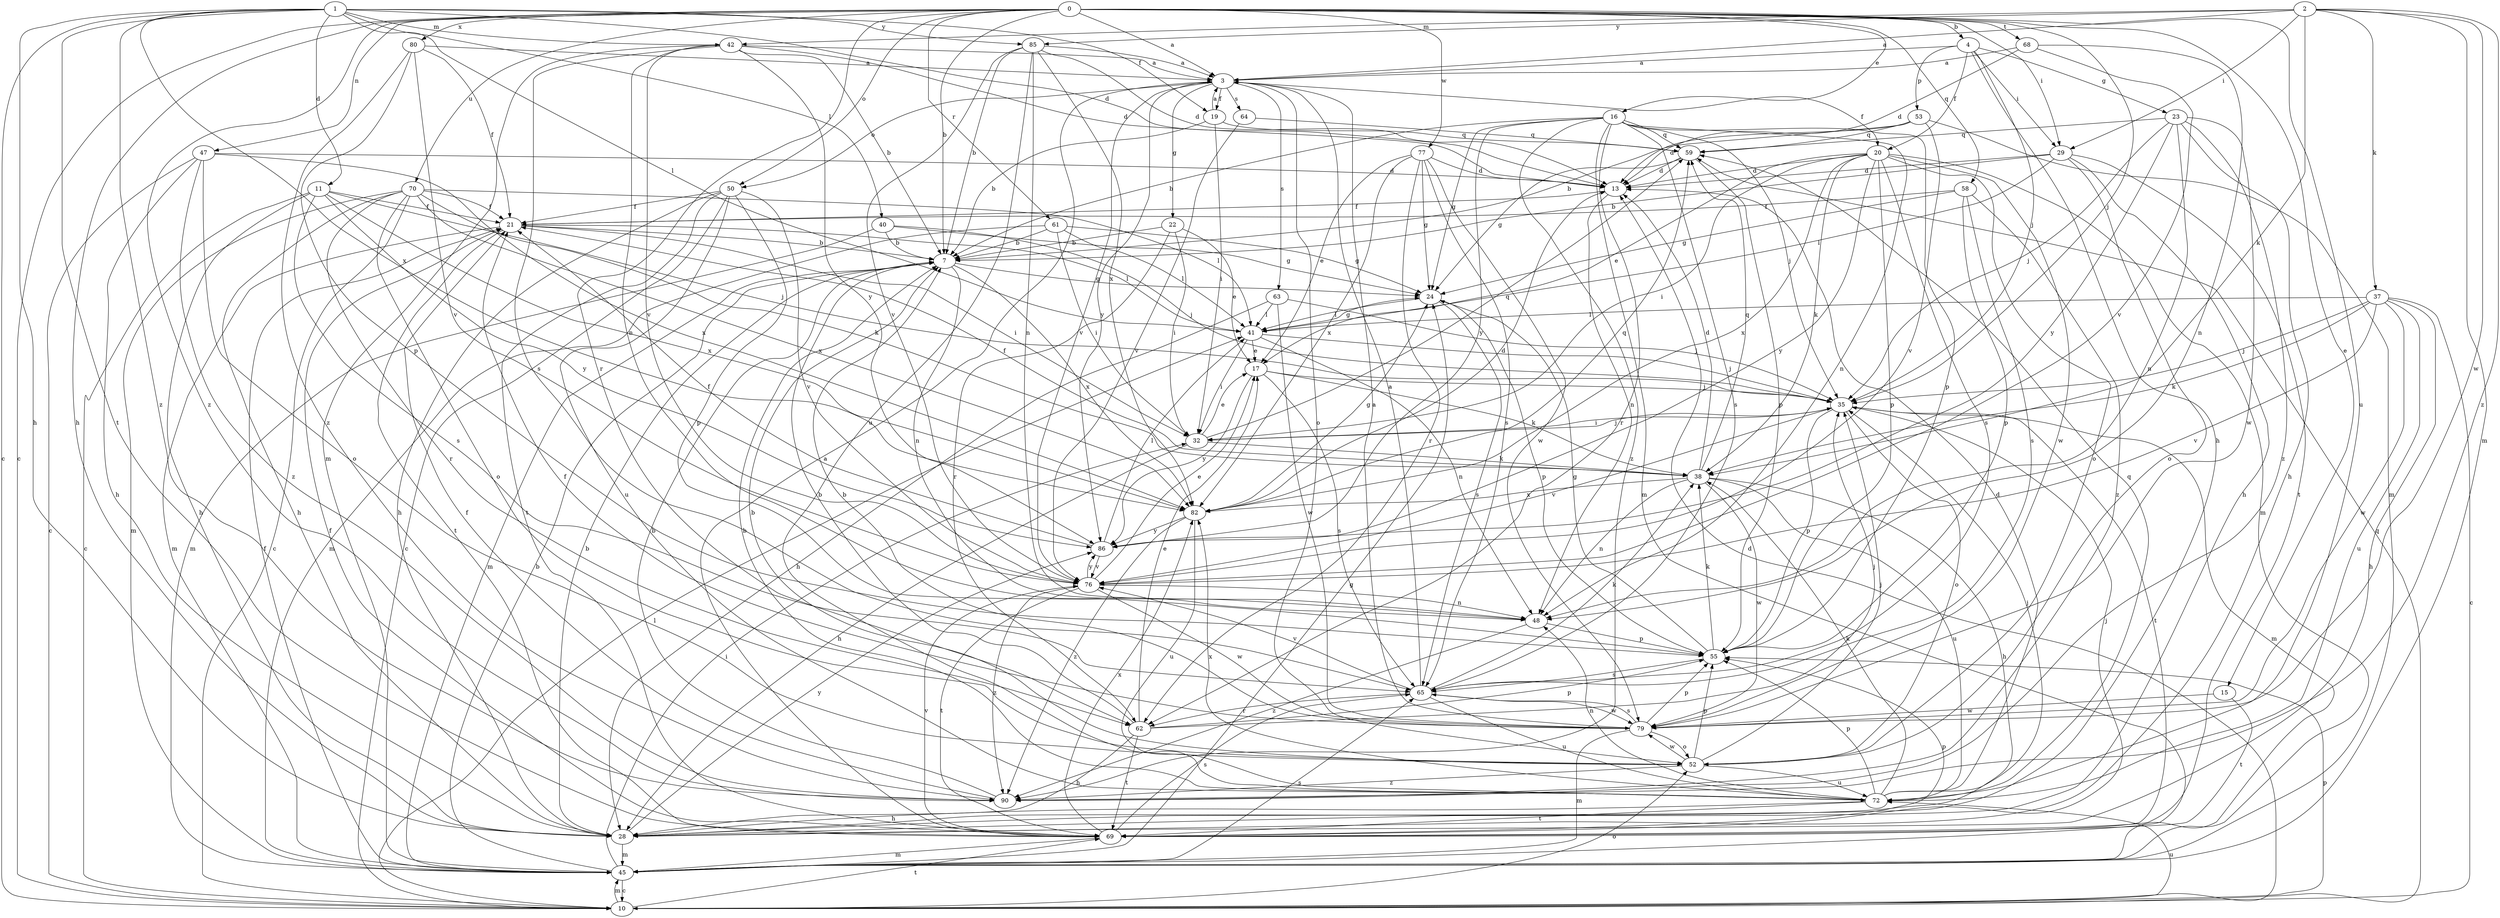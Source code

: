 strict digraph  {
0;
1;
2;
3;
4;
7;
10;
11;
13;
15;
16;
17;
19;
20;
21;
22;
23;
24;
28;
29;
32;
35;
37;
38;
40;
41;
42;
45;
47;
48;
50;
52;
53;
55;
58;
59;
61;
62;
63;
64;
65;
68;
69;
70;
72;
76;
77;
79;
80;
82;
85;
86;
90;
0 -> 3  [label=a];
0 -> 4  [label=b];
0 -> 7  [label=b];
0 -> 10  [label=c];
0 -> 15  [label=e];
0 -> 16  [label=e];
0 -> 28  [label=h];
0 -> 29  [label=i];
0 -> 35  [label=j];
0 -> 47  [label=n];
0 -> 50  [label=o];
0 -> 58  [label=q];
0 -> 61  [label=r];
0 -> 62  [label=r];
0 -> 68  [label=t];
0 -> 70  [label=u];
0 -> 72  [label=u];
0 -> 77  [label=w];
0 -> 80  [label=x];
0 -> 90  [label=z];
1 -> 10  [label=c];
1 -> 11  [label=d];
1 -> 13  [label=d];
1 -> 19  [label=f];
1 -> 28  [label=h];
1 -> 40  [label=l];
1 -> 41  [label=l];
1 -> 42  [label=m];
1 -> 69  [label=t];
1 -> 82  [label=x];
1 -> 85  [label=y];
1 -> 90  [label=z];
2 -> 3  [label=a];
2 -> 29  [label=i];
2 -> 37  [label=k];
2 -> 38  [label=k];
2 -> 42  [label=m];
2 -> 45  [label=m];
2 -> 79  [label=w];
2 -> 85  [label=y];
2 -> 90  [label=z];
3 -> 19  [label=f];
3 -> 20  [label=f];
3 -> 22  [label=g];
3 -> 50  [label=o];
3 -> 52  [label=o];
3 -> 63  [label=s];
3 -> 64  [label=s];
3 -> 76  [label=v];
3 -> 86  [label=y];
4 -> 3  [label=a];
4 -> 20  [label=f];
4 -> 23  [label=g];
4 -> 28  [label=h];
4 -> 29  [label=i];
4 -> 35  [label=j];
4 -> 53  [label=p];
7 -> 24  [label=g];
7 -> 45  [label=m];
7 -> 48  [label=n];
7 -> 82  [label=x];
10 -> 13  [label=d];
10 -> 41  [label=l];
10 -> 45  [label=m];
10 -> 52  [label=o];
10 -> 55  [label=p];
10 -> 59  [label=q];
10 -> 69  [label=t];
10 -> 72  [label=u];
11 -> 10  [label=c];
11 -> 21  [label=f];
11 -> 28  [label=h];
11 -> 35  [label=j];
11 -> 65  [label=s];
11 -> 82  [label=x];
11 -> 86  [label=y];
13 -> 21  [label=f];
13 -> 48  [label=n];
15 -> 69  [label=t];
15 -> 79  [label=w];
16 -> 7  [label=b];
16 -> 24  [label=g];
16 -> 35  [label=j];
16 -> 45  [label=m];
16 -> 48  [label=n];
16 -> 55  [label=p];
16 -> 59  [label=q];
16 -> 62  [label=r];
16 -> 65  [label=s];
16 -> 86  [label=y];
16 -> 90  [label=z];
17 -> 35  [label=j];
17 -> 38  [label=k];
17 -> 65  [label=s];
17 -> 86  [label=y];
19 -> 3  [label=a];
19 -> 7  [label=b];
19 -> 32  [label=i];
19 -> 59  [label=q];
20 -> 13  [label=d];
20 -> 17  [label=e];
20 -> 32  [label=i];
20 -> 38  [label=k];
20 -> 45  [label=m];
20 -> 52  [label=o];
20 -> 55  [label=p];
20 -> 65  [label=s];
20 -> 79  [label=w];
20 -> 82  [label=x];
20 -> 86  [label=y];
21 -> 7  [label=b];
21 -> 32  [label=i];
21 -> 41  [label=l];
21 -> 45  [label=m];
21 -> 69  [label=t];
22 -> 7  [label=b];
22 -> 17  [label=e];
22 -> 32  [label=i];
22 -> 62  [label=r];
23 -> 28  [label=h];
23 -> 35  [label=j];
23 -> 48  [label=n];
23 -> 59  [label=q];
23 -> 79  [label=w];
23 -> 86  [label=y];
23 -> 90  [label=z];
24 -> 41  [label=l];
24 -> 55  [label=p];
24 -> 65  [label=s];
28 -> 7  [label=b];
28 -> 45  [label=m];
28 -> 86  [label=y];
29 -> 7  [label=b];
29 -> 13  [label=d];
29 -> 28  [label=h];
29 -> 41  [label=l];
29 -> 52  [label=o];
29 -> 69  [label=t];
32 -> 17  [label=e];
32 -> 28  [label=h];
32 -> 35  [label=j];
32 -> 38  [label=k];
32 -> 59  [label=q];
35 -> 32  [label=i];
35 -> 45  [label=m];
35 -> 52  [label=o];
35 -> 55  [label=p];
35 -> 69  [label=t];
35 -> 76  [label=v];
37 -> 10  [label=c];
37 -> 28  [label=h];
37 -> 35  [label=j];
37 -> 38  [label=k];
37 -> 41  [label=l];
37 -> 72  [label=u];
37 -> 76  [label=v];
37 -> 79  [label=w];
38 -> 13  [label=d];
38 -> 21  [label=f];
38 -> 28  [label=h];
38 -> 48  [label=n];
38 -> 59  [label=q];
38 -> 72  [label=u];
38 -> 79  [label=w];
38 -> 82  [label=x];
40 -> 7  [label=b];
40 -> 24  [label=g];
40 -> 35  [label=j];
40 -> 45  [label=m];
41 -> 17  [label=e];
41 -> 24  [label=g];
41 -> 32  [label=i];
41 -> 35  [label=j];
41 -> 48  [label=n];
42 -> 3  [label=a];
42 -> 7  [label=b];
42 -> 13  [label=d];
42 -> 45  [label=m];
42 -> 48  [label=n];
42 -> 65  [label=s];
42 -> 76  [label=v];
42 -> 86  [label=y];
45 -> 7  [label=b];
45 -> 10  [label=c];
45 -> 21  [label=f];
45 -> 24  [label=g];
45 -> 32  [label=i];
45 -> 65  [label=s];
47 -> 10  [label=c];
47 -> 13  [label=d];
47 -> 28  [label=h];
47 -> 52  [label=o];
47 -> 82  [label=x];
47 -> 90  [label=z];
48 -> 55  [label=p];
48 -> 90  [label=z];
50 -> 10  [label=c];
50 -> 21  [label=f];
50 -> 28  [label=h];
50 -> 55  [label=p];
50 -> 69  [label=t];
50 -> 72  [label=u];
50 -> 76  [label=v];
52 -> 7  [label=b];
52 -> 35  [label=j];
52 -> 55  [label=p];
52 -> 72  [label=u];
52 -> 79  [label=w];
52 -> 90  [label=z];
53 -> 7  [label=b];
53 -> 13  [label=d];
53 -> 45  [label=m];
53 -> 59  [label=q];
53 -> 76  [label=v];
55 -> 24  [label=g];
55 -> 38  [label=k];
55 -> 65  [label=s];
58 -> 21  [label=f];
58 -> 24  [label=g];
58 -> 55  [label=p];
58 -> 65  [label=s];
58 -> 90  [label=z];
59 -> 13  [label=d];
59 -> 24  [label=g];
59 -> 55  [label=p];
61 -> 7  [label=b];
61 -> 24  [label=g];
61 -> 32  [label=i];
61 -> 41  [label=l];
61 -> 45  [label=m];
62 -> 7  [label=b];
62 -> 17  [label=e];
62 -> 28  [label=h];
62 -> 35  [label=j];
62 -> 55  [label=p];
62 -> 69  [label=t];
63 -> 28  [label=h];
63 -> 35  [label=j];
63 -> 41  [label=l];
63 -> 79  [label=w];
64 -> 59  [label=q];
64 -> 76  [label=v];
65 -> 3  [label=a];
65 -> 38  [label=k];
65 -> 62  [label=r];
65 -> 72  [label=u];
65 -> 76  [label=v];
65 -> 79  [label=w];
68 -> 3  [label=a];
68 -> 13  [label=d];
68 -> 48  [label=n];
68 -> 76  [label=v];
69 -> 3  [label=a];
69 -> 21  [label=f];
69 -> 35  [label=j];
69 -> 45  [label=m];
69 -> 55  [label=p];
69 -> 65  [label=s];
69 -> 76  [label=v];
69 -> 82  [label=x];
70 -> 10  [label=c];
70 -> 21  [label=f];
70 -> 28  [label=h];
70 -> 38  [label=k];
70 -> 41  [label=l];
70 -> 45  [label=m];
70 -> 52  [label=o];
70 -> 62  [label=r];
70 -> 82  [label=x];
72 -> 7  [label=b];
72 -> 13  [label=d];
72 -> 28  [label=h];
72 -> 35  [label=j];
72 -> 38  [label=k];
72 -> 48  [label=n];
72 -> 55  [label=p];
72 -> 59  [label=q];
72 -> 69  [label=t];
72 -> 82  [label=x];
76 -> 17  [label=e];
76 -> 48  [label=n];
76 -> 69  [label=t];
76 -> 79  [label=w];
76 -> 86  [label=y];
76 -> 90  [label=z];
77 -> 13  [label=d];
77 -> 17  [label=e];
77 -> 24  [label=g];
77 -> 62  [label=r];
77 -> 65  [label=s];
77 -> 79  [label=w];
77 -> 82  [label=x];
79 -> 3  [label=a];
79 -> 7  [label=b];
79 -> 21  [label=f];
79 -> 45  [label=m];
79 -> 52  [label=o];
79 -> 55  [label=p];
79 -> 65  [label=s];
80 -> 3  [label=a];
80 -> 21  [label=f];
80 -> 55  [label=p];
80 -> 76  [label=v];
80 -> 90  [label=z];
82 -> 13  [label=d];
82 -> 24  [label=g];
82 -> 59  [label=q];
82 -> 72  [label=u];
82 -> 86  [label=y];
82 -> 90  [label=z];
85 -> 3  [label=a];
85 -> 7  [label=b];
85 -> 13  [label=d];
85 -> 48  [label=n];
85 -> 72  [label=u];
85 -> 76  [label=v];
85 -> 82  [label=x];
86 -> 21  [label=f];
86 -> 41  [label=l];
86 -> 76  [label=v];
90 -> 7  [label=b];
90 -> 21  [label=f];
}

